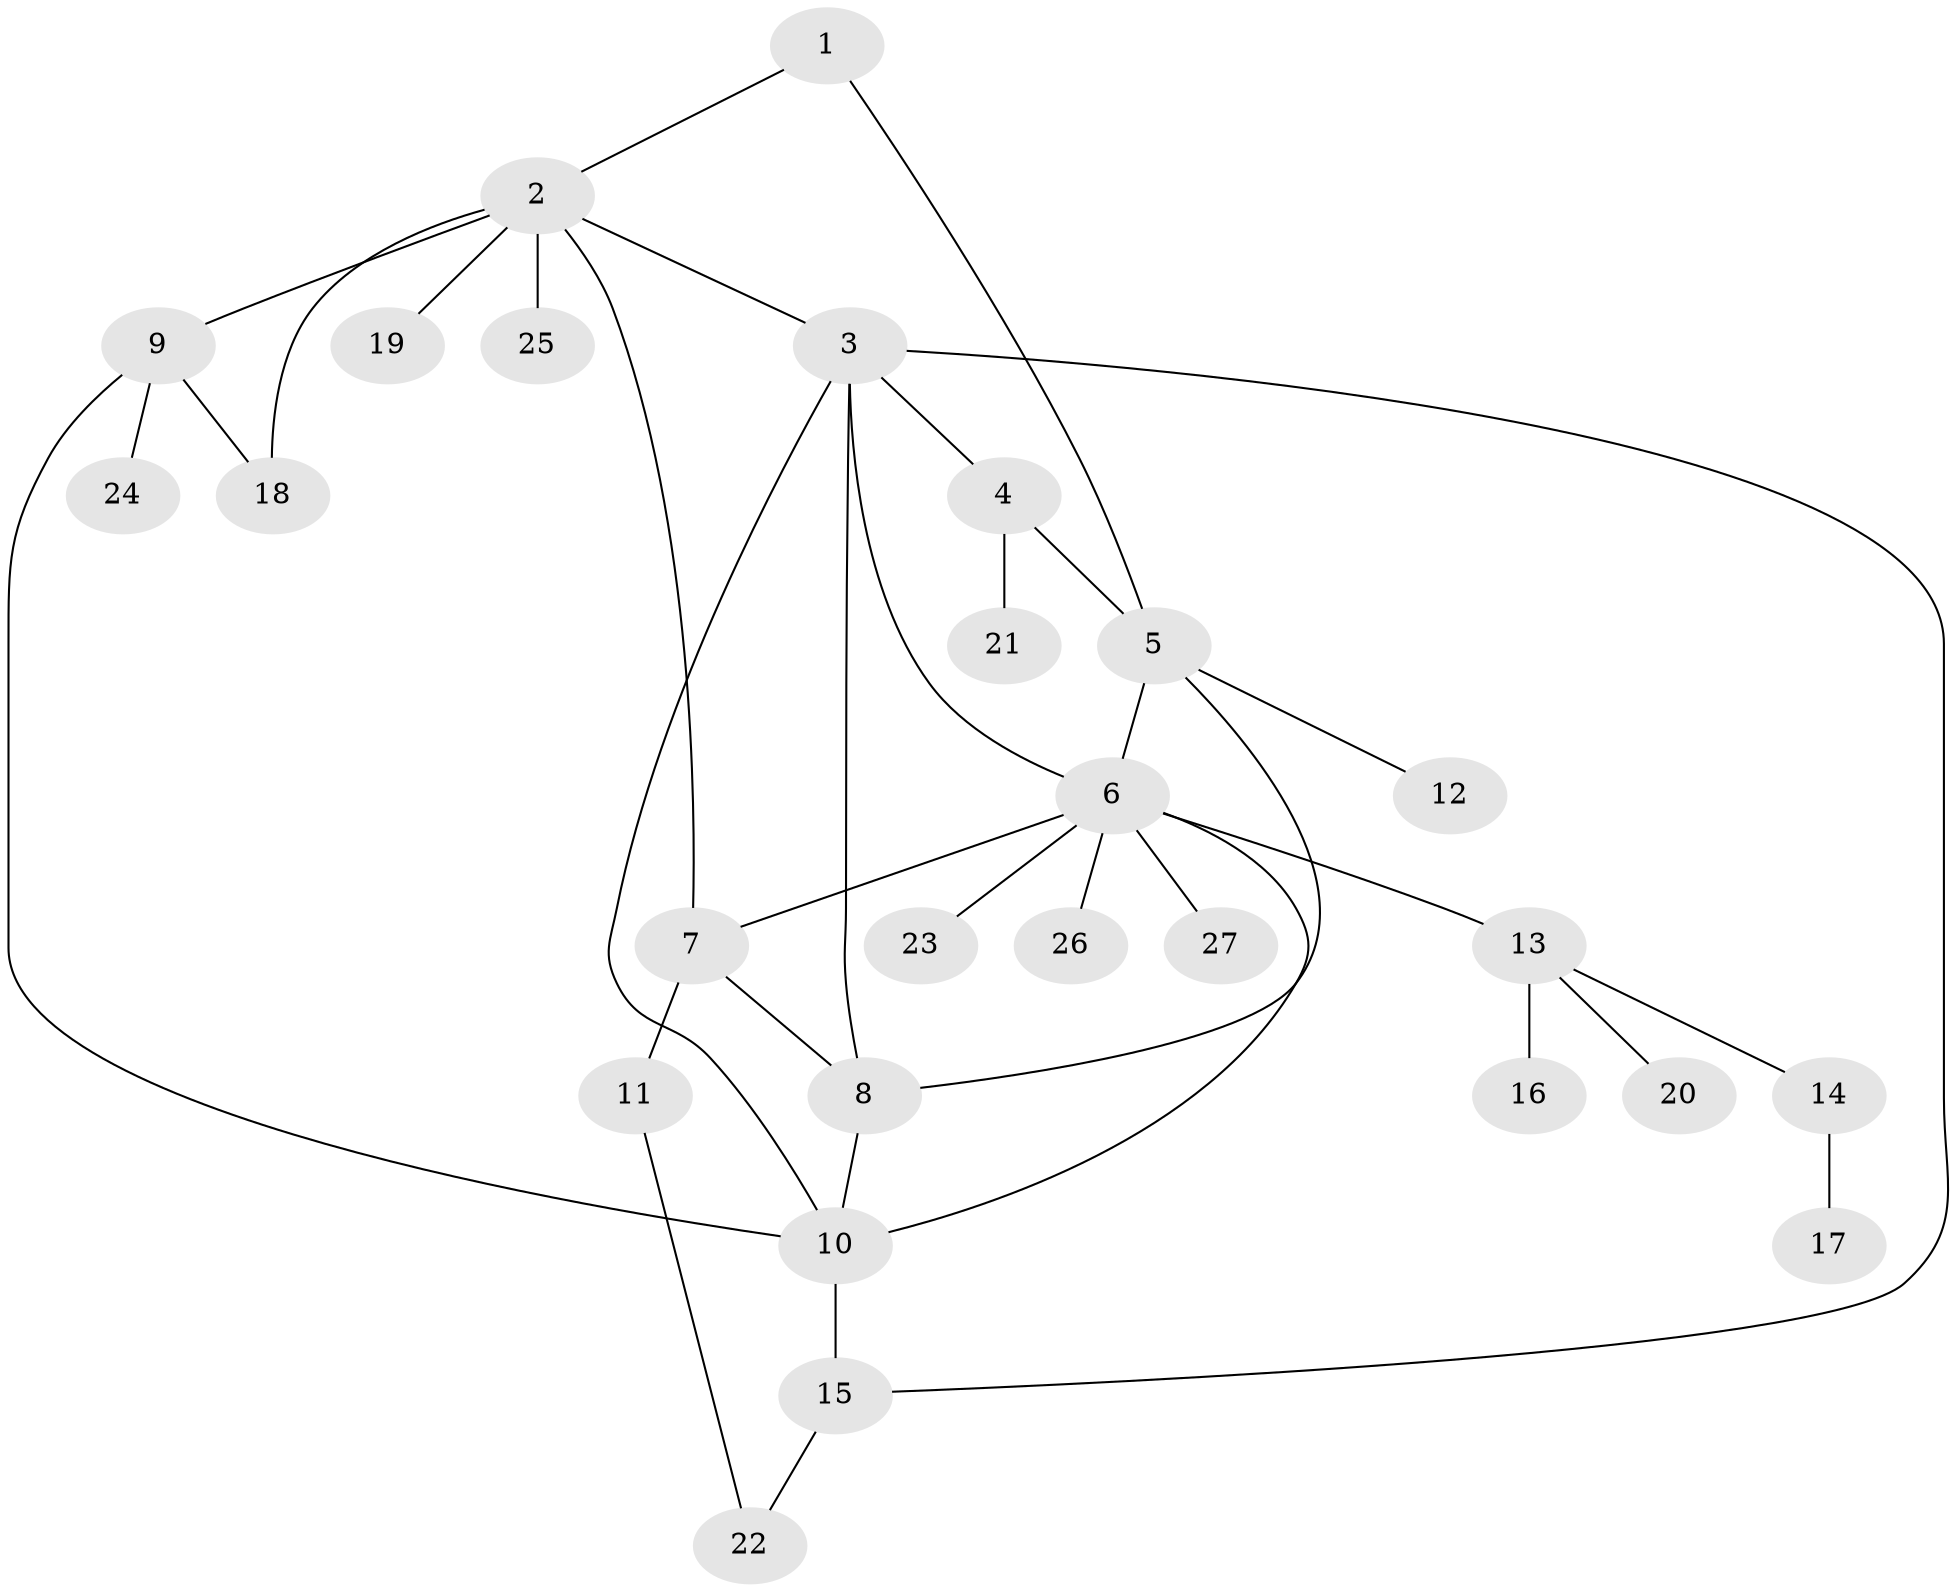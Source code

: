 // original degree distribution, {3: 0.05555555555555555, 8: 0.05555555555555555, 7: 0.037037037037037035, 5: 0.07407407407407407, 2: 0.2037037037037037, 1: 0.5370370370370371, 6: 0.018518518518518517, 4: 0.018518518518518517}
// Generated by graph-tools (version 1.1) at 2025/37/03/09/25 02:37:30]
// undirected, 27 vertices, 37 edges
graph export_dot {
graph [start="1"]
  node [color=gray90,style=filled];
  1;
  2;
  3;
  4;
  5;
  6;
  7;
  8;
  9;
  10;
  11;
  12;
  13;
  14;
  15;
  16;
  17;
  18;
  19;
  20;
  21;
  22;
  23;
  24;
  25;
  26;
  27;
  1 -- 2 [weight=1.0];
  1 -- 5 [weight=1.0];
  2 -- 3 [weight=1.0];
  2 -- 7 [weight=1.0];
  2 -- 9 [weight=1.0];
  2 -- 18 [weight=1.0];
  2 -- 19 [weight=1.0];
  2 -- 25 [weight=1.0];
  3 -- 4 [weight=1.0];
  3 -- 6 [weight=1.0];
  3 -- 8 [weight=1.0];
  3 -- 10 [weight=1.0];
  3 -- 15 [weight=1.0];
  4 -- 5 [weight=1.0];
  4 -- 21 [weight=2.0];
  5 -- 6 [weight=1.0];
  5 -- 8 [weight=1.0];
  5 -- 12 [weight=1.0];
  6 -- 7 [weight=1.0];
  6 -- 10 [weight=1.0];
  6 -- 13 [weight=1.0];
  6 -- 23 [weight=1.0];
  6 -- 26 [weight=1.0];
  6 -- 27 [weight=1.0];
  7 -- 8 [weight=1.0];
  7 -- 11 [weight=4.0];
  8 -- 10 [weight=1.0];
  9 -- 10 [weight=1.0];
  9 -- 18 [weight=3.0];
  9 -- 24 [weight=1.0];
  10 -- 15 [weight=1.0];
  11 -- 22 [weight=1.0];
  13 -- 14 [weight=1.0];
  13 -- 16 [weight=2.0];
  13 -- 20 [weight=1.0];
  14 -- 17 [weight=2.0];
  15 -- 22 [weight=1.0];
}
